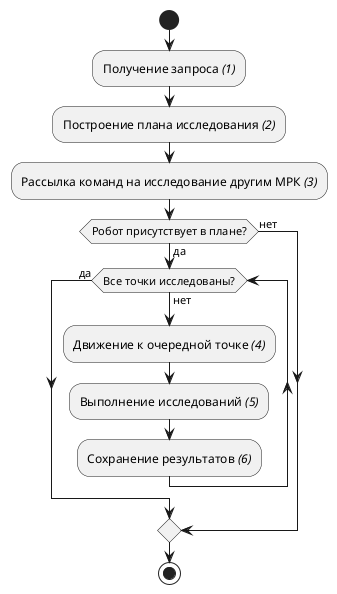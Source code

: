 @startuml
start
:Получение запроса //(1)//;
:Построение плана исследования //(2)//;
:Рассылка команд на исследование другим МРК //(3)//;
if (Робот присутствует в плане?) then (да)
while (Все точки исследованы?) is (нет)
:Движение к очередной точке //(4)//;
:Выполнение исследований //(5)//;
:Сохранение результатов //(6)//;
endwhile (да)
else (нет)
endif
stop
@enduml